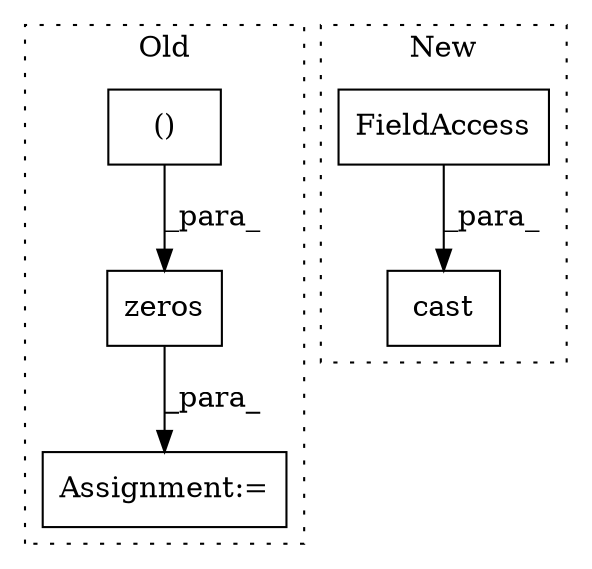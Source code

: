 digraph G {
subgraph cluster0 {
1 [label="zeros" a="32" s="24080,24118" l="11,2" shape="box"];
3 [label="()" a="106" s="24091" l="27" shape="box"];
5 [label="Assignment:=" a="7" s="24061" l="1" shape="box"];
label = "Old";
style="dotted";
}
subgraph cluster1 {
2 [label="cast" a="32" s="23951,23988" l="5,1" shape="box"];
4 [label="FieldAccess" a="22" s="23963" l="9" shape="box"];
label = "New";
style="dotted";
}
1 -> 5 [label="_para_"];
3 -> 1 [label="_para_"];
4 -> 2 [label="_para_"];
}